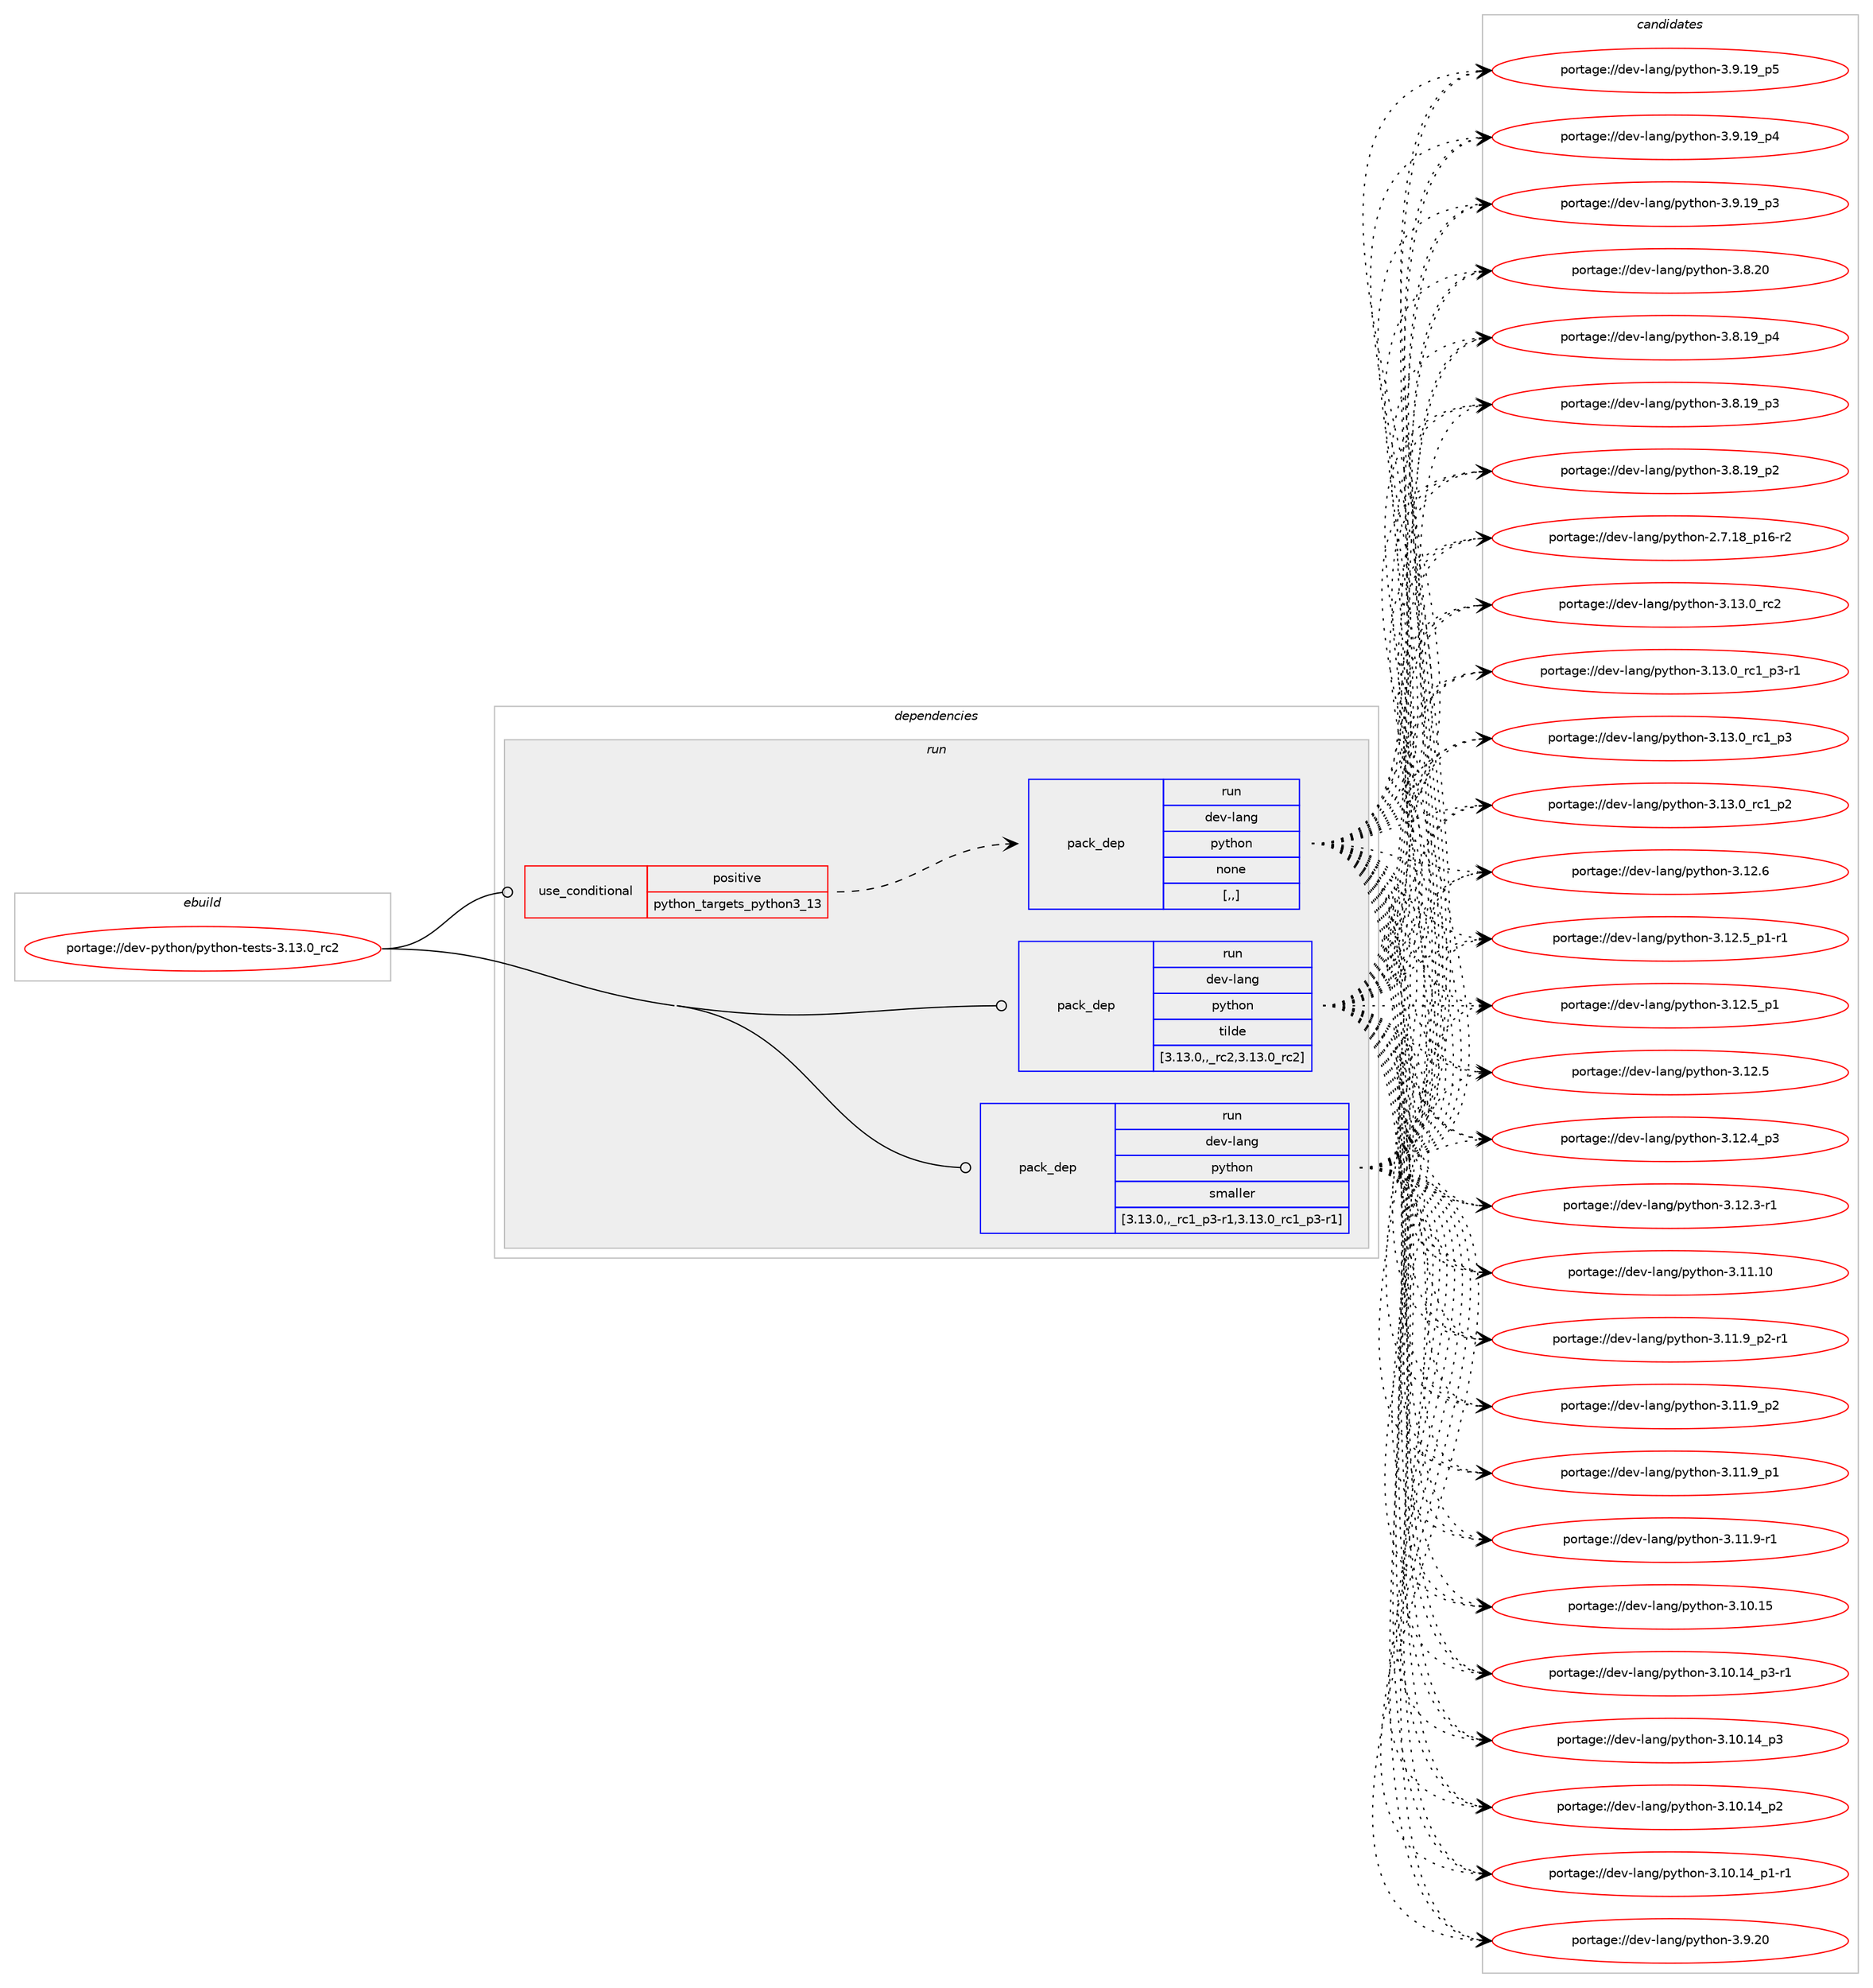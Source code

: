digraph prolog {

# *************
# Graph options
# *************

newrank=true;
concentrate=true;
compound=true;
graph [rankdir=LR,fontname=Helvetica,fontsize=10,ranksep=1.5];#, ranksep=2.5, nodesep=0.2];
edge  [arrowhead=vee];
node  [fontname=Helvetica,fontsize=10];

# **********
# The ebuild
# **********

subgraph cluster_leftcol {
color=gray;
label=<<i>ebuild</i>>;
id [label="portage://dev-python/python-tests-3.13.0_rc2", color=red, width=4, href="../dev-python/python-tests-3.13.0_rc2.svg"];
}

# ****************
# The dependencies
# ****************

subgraph cluster_midcol {
color=gray;
label=<<i>dependencies</i>>;
subgraph cluster_compile {
fillcolor="#eeeeee";
style=filled;
label=<<i>compile</i>>;
}
subgraph cluster_compileandrun {
fillcolor="#eeeeee";
style=filled;
label=<<i>compile and run</i>>;
}
subgraph cluster_run {
fillcolor="#eeeeee";
style=filled;
label=<<i>run</i>>;
subgraph cond169038 {
dependency655677 [label=<<TABLE BORDER="0" CELLBORDER="1" CELLSPACING="0" CELLPADDING="4"><TR><TD ROWSPAN="3" CELLPADDING="10">use_conditional</TD></TR><TR><TD>positive</TD></TR><TR><TD>python_targets_python3_13</TD></TR></TABLE>>, shape=none, color=red];
subgraph pack481780 {
dependency655678 [label=<<TABLE BORDER="0" CELLBORDER="1" CELLSPACING="0" CELLPADDING="4" WIDTH="220"><TR><TD ROWSPAN="6" CELLPADDING="30">pack_dep</TD></TR><TR><TD WIDTH="110">run</TD></TR><TR><TD>dev-lang</TD></TR><TR><TD>python</TD></TR><TR><TD>none</TD></TR><TR><TD>[,,]</TD></TR></TABLE>>, shape=none, color=blue];
}
dependency655677:e -> dependency655678:w [weight=20,style="dashed",arrowhead="vee"];
}
id:e -> dependency655677:w [weight=20,style="solid",arrowhead="odot"];
subgraph pack481781 {
dependency655679 [label=<<TABLE BORDER="0" CELLBORDER="1" CELLSPACING="0" CELLPADDING="4" WIDTH="220"><TR><TD ROWSPAN="6" CELLPADDING="30">pack_dep</TD></TR><TR><TD WIDTH="110">run</TD></TR><TR><TD>dev-lang</TD></TR><TR><TD>python</TD></TR><TR><TD>tilde</TD></TR><TR><TD>[3.13.0,,_rc2,3.13.0_rc2]</TD></TR></TABLE>>, shape=none, color=blue];
}
id:e -> dependency655679:w [weight=20,style="solid",arrowhead="odot"];
subgraph pack481782 {
dependency655680 [label=<<TABLE BORDER="0" CELLBORDER="1" CELLSPACING="0" CELLPADDING="4" WIDTH="220"><TR><TD ROWSPAN="6" CELLPADDING="30">pack_dep</TD></TR><TR><TD WIDTH="110">run</TD></TR><TR><TD>dev-lang</TD></TR><TR><TD>python</TD></TR><TR><TD>smaller</TD></TR><TR><TD>[3.13.0,,_rc1_p3-r1,3.13.0_rc1_p3-r1]</TD></TR></TABLE>>, shape=none, color=blue];
}
id:e -> dependency655680:w [weight=20,style="solid",arrowhead="odot"];
}
}

# **************
# The candidates
# **************

subgraph cluster_choices {
rank=same;
color=gray;
label=<<i>candidates</i>>;

subgraph choice481780 {
color=black;
nodesep=1;
choice10010111845108971101034711212111610411111045514649514648951149950 [label="portage://dev-lang/python-3.13.0_rc2", color=red, width=4,href="../dev-lang/python-3.13.0_rc2.svg"];
choice1001011184510897110103471121211161041111104551464951464895114994995112514511449 [label="portage://dev-lang/python-3.13.0_rc1_p3-r1", color=red, width=4,href="../dev-lang/python-3.13.0_rc1_p3-r1.svg"];
choice100101118451089711010347112121116104111110455146495146489511499499511251 [label="portage://dev-lang/python-3.13.0_rc1_p3", color=red, width=4,href="../dev-lang/python-3.13.0_rc1_p3.svg"];
choice100101118451089711010347112121116104111110455146495146489511499499511250 [label="portage://dev-lang/python-3.13.0_rc1_p2", color=red, width=4,href="../dev-lang/python-3.13.0_rc1_p2.svg"];
choice10010111845108971101034711212111610411111045514649504654 [label="portage://dev-lang/python-3.12.6", color=red, width=4,href="../dev-lang/python-3.12.6.svg"];
choice1001011184510897110103471121211161041111104551464950465395112494511449 [label="portage://dev-lang/python-3.12.5_p1-r1", color=red, width=4,href="../dev-lang/python-3.12.5_p1-r1.svg"];
choice100101118451089711010347112121116104111110455146495046539511249 [label="portage://dev-lang/python-3.12.5_p1", color=red, width=4,href="../dev-lang/python-3.12.5_p1.svg"];
choice10010111845108971101034711212111610411111045514649504653 [label="portage://dev-lang/python-3.12.5", color=red, width=4,href="../dev-lang/python-3.12.5.svg"];
choice100101118451089711010347112121116104111110455146495046529511251 [label="portage://dev-lang/python-3.12.4_p3", color=red, width=4,href="../dev-lang/python-3.12.4_p3.svg"];
choice100101118451089711010347112121116104111110455146495046514511449 [label="portage://dev-lang/python-3.12.3-r1", color=red, width=4,href="../dev-lang/python-3.12.3-r1.svg"];
choice1001011184510897110103471121211161041111104551464949464948 [label="portage://dev-lang/python-3.11.10", color=red, width=4,href="../dev-lang/python-3.11.10.svg"];
choice1001011184510897110103471121211161041111104551464949465795112504511449 [label="portage://dev-lang/python-3.11.9_p2-r1", color=red, width=4,href="../dev-lang/python-3.11.9_p2-r1.svg"];
choice100101118451089711010347112121116104111110455146494946579511250 [label="portage://dev-lang/python-3.11.9_p2", color=red, width=4,href="../dev-lang/python-3.11.9_p2.svg"];
choice100101118451089711010347112121116104111110455146494946579511249 [label="portage://dev-lang/python-3.11.9_p1", color=red, width=4,href="../dev-lang/python-3.11.9_p1.svg"];
choice100101118451089711010347112121116104111110455146494946574511449 [label="portage://dev-lang/python-3.11.9-r1", color=red, width=4,href="../dev-lang/python-3.11.9-r1.svg"];
choice1001011184510897110103471121211161041111104551464948464953 [label="portage://dev-lang/python-3.10.15", color=red, width=4,href="../dev-lang/python-3.10.15.svg"];
choice100101118451089711010347112121116104111110455146494846495295112514511449 [label="portage://dev-lang/python-3.10.14_p3-r1", color=red, width=4,href="../dev-lang/python-3.10.14_p3-r1.svg"];
choice10010111845108971101034711212111610411111045514649484649529511251 [label="portage://dev-lang/python-3.10.14_p3", color=red, width=4,href="../dev-lang/python-3.10.14_p3.svg"];
choice10010111845108971101034711212111610411111045514649484649529511250 [label="portage://dev-lang/python-3.10.14_p2", color=red, width=4,href="../dev-lang/python-3.10.14_p2.svg"];
choice100101118451089711010347112121116104111110455146494846495295112494511449 [label="portage://dev-lang/python-3.10.14_p1-r1", color=red, width=4,href="../dev-lang/python-3.10.14_p1-r1.svg"];
choice10010111845108971101034711212111610411111045514657465048 [label="portage://dev-lang/python-3.9.20", color=red, width=4,href="../dev-lang/python-3.9.20.svg"];
choice100101118451089711010347112121116104111110455146574649579511253 [label="portage://dev-lang/python-3.9.19_p5", color=red, width=4,href="../dev-lang/python-3.9.19_p5.svg"];
choice100101118451089711010347112121116104111110455146574649579511252 [label="portage://dev-lang/python-3.9.19_p4", color=red, width=4,href="../dev-lang/python-3.9.19_p4.svg"];
choice100101118451089711010347112121116104111110455146574649579511251 [label="portage://dev-lang/python-3.9.19_p3", color=red, width=4,href="../dev-lang/python-3.9.19_p3.svg"];
choice10010111845108971101034711212111610411111045514656465048 [label="portage://dev-lang/python-3.8.20", color=red, width=4,href="../dev-lang/python-3.8.20.svg"];
choice100101118451089711010347112121116104111110455146564649579511252 [label="portage://dev-lang/python-3.8.19_p4", color=red, width=4,href="../dev-lang/python-3.8.19_p4.svg"];
choice100101118451089711010347112121116104111110455146564649579511251 [label="portage://dev-lang/python-3.8.19_p3", color=red, width=4,href="../dev-lang/python-3.8.19_p3.svg"];
choice100101118451089711010347112121116104111110455146564649579511250 [label="portage://dev-lang/python-3.8.19_p2", color=red, width=4,href="../dev-lang/python-3.8.19_p2.svg"];
choice100101118451089711010347112121116104111110455046554649569511249544511450 [label="portage://dev-lang/python-2.7.18_p16-r2", color=red, width=4,href="../dev-lang/python-2.7.18_p16-r2.svg"];
dependency655678:e -> choice10010111845108971101034711212111610411111045514649514648951149950:w [style=dotted,weight="100"];
dependency655678:e -> choice1001011184510897110103471121211161041111104551464951464895114994995112514511449:w [style=dotted,weight="100"];
dependency655678:e -> choice100101118451089711010347112121116104111110455146495146489511499499511251:w [style=dotted,weight="100"];
dependency655678:e -> choice100101118451089711010347112121116104111110455146495146489511499499511250:w [style=dotted,weight="100"];
dependency655678:e -> choice10010111845108971101034711212111610411111045514649504654:w [style=dotted,weight="100"];
dependency655678:e -> choice1001011184510897110103471121211161041111104551464950465395112494511449:w [style=dotted,weight="100"];
dependency655678:e -> choice100101118451089711010347112121116104111110455146495046539511249:w [style=dotted,weight="100"];
dependency655678:e -> choice10010111845108971101034711212111610411111045514649504653:w [style=dotted,weight="100"];
dependency655678:e -> choice100101118451089711010347112121116104111110455146495046529511251:w [style=dotted,weight="100"];
dependency655678:e -> choice100101118451089711010347112121116104111110455146495046514511449:w [style=dotted,weight="100"];
dependency655678:e -> choice1001011184510897110103471121211161041111104551464949464948:w [style=dotted,weight="100"];
dependency655678:e -> choice1001011184510897110103471121211161041111104551464949465795112504511449:w [style=dotted,weight="100"];
dependency655678:e -> choice100101118451089711010347112121116104111110455146494946579511250:w [style=dotted,weight="100"];
dependency655678:e -> choice100101118451089711010347112121116104111110455146494946579511249:w [style=dotted,weight="100"];
dependency655678:e -> choice100101118451089711010347112121116104111110455146494946574511449:w [style=dotted,weight="100"];
dependency655678:e -> choice1001011184510897110103471121211161041111104551464948464953:w [style=dotted,weight="100"];
dependency655678:e -> choice100101118451089711010347112121116104111110455146494846495295112514511449:w [style=dotted,weight="100"];
dependency655678:e -> choice10010111845108971101034711212111610411111045514649484649529511251:w [style=dotted,weight="100"];
dependency655678:e -> choice10010111845108971101034711212111610411111045514649484649529511250:w [style=dotted,weight="100"];
dependency655678:e -> choice100101118451089711010347112121116104111110455146494846495295112494511449:w [style=dotted,weight="100"];
dependency655678:e -> choice10010111845108971101034711212111610411111045514657465048:w [style=dotted,weight="100"];
dependency655678:e -> choice100101118451089711010347112121116104111110455146574649579511253:w [style=dotted,weight="100"];
dependency655678:e -> choice100101118451089711010347112121116104111110455146574649579511252:w [style=dotted,weight="100"];
dependency655678:e -> choice100101118451089711010347112121116104111110455146574649579511251:w [style=dotted,weight="100"];
dependency655678:e -> choice10010111845108971101034711212111610411111045514656465048:w [style=dotted,weight="100"];
dependency655678:e -> choice100101118451089711010347112121116104111110455146564649579511252:w [style=dotted,weight="100"];
dependency655678:e -> choice100101118451089711010347112121116104111110455146564649579511251:w [style=dotted,weight="100"];
dependency655678:e -> choice100101118451089711010347112121116104111110455146564649579511250:w [style=dotted,weight="100"];
dependency655678:e -> choice100101118451089711010347112121116104111110455046554649569511249544511450:w [style=dotted,weight="100"];
}
subgraph choice481781 {
color=black;
nodesep=1;
choice10010111845108971101034711212111610411111045514649514648951149950 [label="portage://dev-lang/python-3.13.0_rc2", color=red, width=4,href="../dev-lang/python-3.13.0_rc2.svg"];
choice1001011184510897110103471121211161041111104551464951464895114994995112514511449 [label="portage://dev-lang/python-3.13.0_rc1_p3-r1", color=red, width=4,href="../dev-lang/python-3.13.0_rc1_p3-r1.svg"];
choice100101118451089711010347112121116104111110455146495146489511499499511251 [label="portage://dev-lang/python-3.13.0_rc1_p3", color=red, width=4,href="../dev-lang/python-3.13.0_rc1_p3.svg"];
choice100101118451089711010347112121116104111110455146495146489511499499511250 [label="portage://dev-lang/python-3.13.0_rc1_p2", color=red, width=4,href="../dev-lang/python-3.13.0_rc1_p2.svg"];
choice10010111845108971101034711212111610411111045514649504654 [label="portage://dev-lang/python-3.12.6", color=red, width=4,href="../dev-lang/python-3.12.6.svg"];
choice1001011184510897110103471121211161041111104551464950465395112494511449 [label="portage://dev-lang/python-3.12.5_p1-r1", color=red, width=4,href="../dev-lang/python-3.12.5_p1-r1.svg"];
choice100101118451089711010347112121116104111110455146495046539511249 [label="portage://dev-lang/python-3.12.5_p1", color=red, width=4,href="../dev-lang/python-3.12.5_p1.svg"];
choice10010111845108971101034711212111610411111045514649504653 [label="portage://dev-lang/python-3.12.5", color=red, width=4,href="../dev-lang/python-3.12.5.svg"];
choice100101118451089711010347112121116104111110455146495046529511251 [label="portage://dev-lang/python-3.12.4_p3", color=red, width=4,href="../dev-lang/python-3.12.4_p3.svg"];
choice100101118451089711010347112121116104111110455146495046514511449 [label="portage://dev-lang/python-3.12.3-r1", color=red, width=4,href="../dev-lang/python-3.12.3-r1.svg"];
choice1001011184510897110103471121211161041111104551464949464948 [label="portage://dev-lang/python-3.11.10", color=red, width=4,href="../dev-lang/python-3.11.10.svg"];
choice1001011184510897110103471121211161041111104551464949465795112504511449 [label="portage://dev-lang/python-3.11.9_p2-r1", color=red, width=4,href="../dev-lang/python-3.11.9_p2-r1.svg"];
choice100101118451089711010347112121116104111110455146494946579511250 [label="portage://dev-lang/python-3.11.9_p2", color=red, width=4,href="../dev-lang/python-3.11.9_p2.svg"];
choice100101118451089711010347112121116104111110455146494946579511249 [label="portage://dev-lang/python-3.11.9_p1", color=red, width=4,href="../dev-lang/python-3.11.9_p1.svg"];
choice100101118451089711010347112121116104111110455146494946574511449 [label="portage://dev-lang/python-3.11.9-r1", color=red, width=4,href="../dev-lang/python-3.11.9-r1.svg"];
choice1001011184510897110103471121211161041111104551464948464953 [label="portage://dev-lang/python-3.10.15", color=red, width=4,href="../dev-lang/python-3.10.15.svg"];
choice100101118451089711010347112121116104111110455146494846495295112514511449 [label="portage://dev-lang/python-3.10.14_p3-r1", color=red, width=4,href="../dev-lang/python-3.10.14_p3-r1.svg"];
choice10010111845108971101034711212111610411111045514649484649529511251 [label="portage://dev-lang/python-3.10.14_p3", color=red, width=4,href="../dev-lang/python-3.10.14_p3.svg"];
choice10010111845108971101034711212111610411111045514649484649529511250 [label="portage://dev-lang/python-3.10.14_p2", color=red, width=4,href="../dev-lang/python-3.10.14_p2.svg"];
choice100101118451089711010347112121116104111110455146494846495295112494511449 [label="portage://dev-lang/python-3.10.14_p1-r1", color=red, width=4,href="../dev-lang/python-3.10.14_p1-r1.svg"];
choice10010111845108971101034711212111610411111045514657465048 [label="portage://dev-lang/python-3.9.20", color=red, width=4,href="../dev-lang/python-3.9.20.svg"];
choice100101118451089711010347112121116104111110455146574649579511253 [label="portage://dev-lang/python-3.9.19_p5", color=red, width=4,href="../dev-lang/python-3.9.19_p5.svg"];
choice100101118451089711010347112121116104111110455146574649579511252 [label="portage://dev-lang/python-3.9.19_p4", color=red, width=4,href="../dev-lang/python-3.9.19_p4.svg"];
choice100101118451089711010347112121116104111110455146574649579511251 [label="portage://dev-lang/python-3.9.19_p3", color=red, width=4,href="../dev-lang/python-3.9.19_p3.svg"];
choice10010111845108971101034711212111610411111045514656465048 [label="portage://dev-lang/python-3.8.20", color=red, width=4,href="../dev-lang/python-3.8.20.svg"];
choice100101118451089711010347112121116104111110455146564649579511252 [label="portage://dev-lang/python-3.8.19_p4", color=red, width=4,href="../dev-lang/python-3.8.19_p4.svg"];
choice100101118451089711010347112121116104111110455146564649579511251 [label="portage://dev-lang/python-3.8.19_p3", color=red, width=4,href="../dev-lang/python-3.8.19_p3.svg"];
choice100101118451089711010347112121116104111110455146564649579511250 [label="portage://dev-lang/python-3.8.19_p2", color=red, width=4,href="../dev-lang/python-3.8.19_p2.svg"];
choice100101118451089711010347112121116104111110455046554649569511249544511450 [label="portage://dev-lang/python-2.7.18_p16-r2", color=red, width=4,href="../dev-lang/python-2.7.18_p16-r2.svg"];
dependency655679:e -> choice10010111845108971101034711212111610411111045514649514648951149950:w [style=dotted,weight="100"];
dependency655679:e -> choice1001011184510897110103471121211161041111104551464951464895114994995112514511449:w [style=dotted,weight="100"];
dependency655679:e -> choice100101118451089711010347112121116104111110455146495146489511499499511251:w [style=dotted,weight="100"];
dependency655679:e -> choice100101118451089711010347112121116104111110455146495146489511499499511250:w [style=dotted,weight="100"];
dependency655679:e -> choice10010111845108971101034711212111610411111045514649504654:w [style=dotted,weight="100"];
dependency655679:e -> choice1001011184510897110103471121211161041111104551464950465395112494511449:w [style=dotted,weight="100"];
dependency655679:e -> choice100101118451089711010347112121116104111110455146495046539511249:w [style=dotted,weight="100"];
dependency655679:e -> choice10010111845108971101034711212111610411111045514649504653:w [style=dotted,weight="100"];
dependency655679:e -> choice100101118451089711010347112121116104111110455146495046529511251:w [style=dotted,weight="100"];
dependency655679:e -> choice100101118451089711010347112121116104111110455146495046514511449:w [style=dotted,weight="100"];
dependency655679:e -> choice1001011184510897110103471121211161041111104551464949464948:w [style=dotted,weight="100"];
dependency655679:e -> choice1001011184510897110103471121211161041111104551464949465795112504511449:w [style=dotted,weight="100"];
dependency655679:e -> choice100101118451089711010347112121116104111110455146494946579511250:w [style=dotted,weight="100"];
dependency655679:e -> choice100101118451089711010347112121116104111110455146494946579511249:w [style=dotted,weight="100"];
dependency655679:e -> choice100101118451089711010347112121116104111110455146494946574511449:w [style=dotted,weight="100"];
dependency655679:e -> choice1001011184510897110103471121211161041111104551464948464953:w [style=dotted,weight="100"];
dependency655679:e -> choice100101118451089711010347112121116104111110455146494846495295112514511449:w [style=dotted,weight="100"];
dependency655679:e -> choice10010111845108971101034711212111610411111045514649484649529511251:w [style=dotted,weight="100"];
dependency655679:e -> choice10010111845108971101034711212111610411111045514649484649529511250:w [style=dotted,weight="100"];
dependency655679:e -> choice100101118451089711010347112121116104111110455146494846495295112494511449:w [style=dotted,weight="100"];
dependency655679:e -> choice10010111845108971101034711212111610411111045514657465048:w [style=dotted,weight="100"];
dependency655679:e -> choice100101118451089711010347112121116104111110455146574649579511253:w [style=dotted,weight="100"];
dependency655679:e -> choice100101118451089711010347112121116104111110455146574649579511252:w [style=dotted,weight="100"];
dependency655679:e -> choice100101118451089711010347112121116104111110455146574649579511251:w [style=dotted,weight="100"];
dependency655679:e -> choice10010111845108971101034711212111610411111045514656465048:w [style=dotted,weight="100"];
dependency655679:e -> choice100101118451089711010347112121116104111110455146564649579511252:w [style=dotted,weight="100"];
dependency655679:e -> choice100101118451089711010347112121116104111110455146564649579511251:w [style=dotted,weight="100"];
dependency655679:e -> choice100101118451089711010347112121116104111110455146564649579511250:w [style=dotted,weight="100"];
dependency655679:e -> choice100101118451089711010347112121116104111110455046554649569511249544511450:w [style=dotted,weight="100"];
}
subgraph choice481782 {
color=black;
nodesep=1;
choice10010111845108971101034711212111610411111045514649514648951149950 [label="portage://dev-lang/python-3.13.0_rc2", color=red, width=4,href="../dev-lang/python-3.13.0_rc2.svg"];
choice1001011184510897110103471121211161041111104551464951464895114994995112514511449 [label="portage://dev-lang/python-3.13.0_rc1_p3-r1", color=red, width=4,href="../dev-lang/python-3.13.0_rc1_p3-r1.svg"];
choice100101118451089711010347112121116104111110455146495146489511499499511251 [label="portage://dev-lang/python-3.13.0_rc1_p3", color=red, width=4,href="../dev-lang/python-3.13.0_rc1_p3.svg"];
choice100101118451089711010347112121116104111110455146495146489511499499511250 [label="portage://dev-lang/python-3.13.0_rc1_p2", color=red, width=4,href="../dev-lang/python-3.13.0_rc1_p2.svg"];
choice10010111845108971101034711212111610411111045514649504654 [label="portage://dev-lang/python-3.12.6", color=red, width=4,href="../dev-lang/python-3.12.6.svg"];
choice1001011184510897110103471121211161041111104551464950465395112494511449 [label="portage://dev-lang/python-3.12.5_p1-r1", color=red, width=4,href="../dev-lang/python-3.12.5_p1-r1.svg"];
choice100101118451089711010347112121116104111110455146495046539511249 [label="portage://dev-lang/python-3.12.5_p1", color=red, width=4,href="../dev-lang/python-3.12.5_p1.svg"];
choice10010111845108971101034711212111610411111045514649504653 [label="portage://dev-lang/python-3.12.5", color=red, width=4,href="../dev-lang/python-3.12.5.svg"];
choice100101118451089711010347112121116104111110455146495046529511251 [label="portage://dev-lang/python-3.12.4_p3", color=red, width=4,href="../dev-lang/python-3.12.4_p3.svg"];
choice100101118451089711010347112121116104111110455146495046514511449 [label="portage://dev-lang/python-3.12.3-r1", color=red, width=4,href="../dev-lang/python-3.12.3-r1.svg"];
choice1001011184510897110103471121211161041111104551464949464948 [label="portage://dev-lang/python-3.11.10", color=red, width=4,href="../dev-lang/python-3.11.10.svg"];
choice1001011184510897110103471121211161041111104551464949465795112504511449 [label="portage://dev-lang/python-3.11.9_p2-r1", color=red, width=4,href="../dev-lang/python-3.11.9_p2-r1.svg"];
choice100101118451089711010347112121116104111110455146494946579511250 [label="portage://dev-lang/python-3.11.9_p2", color=red, width=4,href="../dev-lang/python-3.11.9_p2.svg"];
choice100101118451089711010347112121116104111110455146494946579511249 [label="portage://dev-lang/python-3.11.9_p1", color=red, width=4,href="../dev-lang/python-3.11.9_p1.svg"];
choice100101118451089711010347112121116104111110455146494946574511449 [label="portage://dev-lang/python-3.11.9-r1", color=red, width=4,href="../dev-lang/python-3.11.9-r1.svg"];
choice1001011184510897110103471121211161041111104551464948464953 [label="portage://dev-lang/python-3.10.15", color=red, width=4,href="../dev-lang/python-3.10.15.svg"];
choice100101118451089711010347112121116104111110455146494846495295112514511449 [label="portage://dev-lang/python-3.10.14_p3-r1", color=red, width=4,href="../dev-lang/python-3.10.14_p3-r1.svg"];
choice10010111845108971101034711212111610411111045514649484649529511251 [label="portage://dev-lang/python-3.10.14_p3", color=red, width=4,href="../dev-lang/python-3.10.14_p3.svg"];
choice10010111845108971101034711212111610411111045514649484649529511250 [label="portage://dev-lang/python-3.10.14_p2", color=red, width=4,href="../dev-lang/python-3.10.14_p2.svg"];
choice100101118451089711010347112121116104111110455146494846495295112494511449 [label="portage://dev-lang/python-3.10.14_p1-r1", color=red, width=4,href="../dev-lang/python-3.10.14_p1-r1.svg"];
choice10010111845108971101034711212111610411111045514657465048 [label="portage://dev-lang/python-3.9.20", color=red, width=4,href="../dev-lang/python-3.9.20.svg"];
choice100101118451089711010347112121116104111110455146574649579511253 [label="portage://dev-lang/python-3.9.19_p5", color=red, width=4,href="../dev-lang/python-3.9.19_p5.svg"];
choice100101118451089711010347112121116104111110455146574649579511252 [label="portage://dev-lang/python-3.9.19_p4", color=red, width=4,href="../dev-lang/python-3.9.19_p4.svg"];
choice100101118451089711010347112121116104111110455146574649579511251 [label="portage://dev-lang/python-3.9.19_p3", color=red, width=4,href="../dev-lang/python-3.9.19_p3.svg"];
choice10010111845108971101034711212111610411111045514656465048 [label="portage://dev-lang/python-3.8.20", color=red, width=4,href="../dev-lang/python-3.8.20.svg"];
choice100101118451089711010347112121116104111110455146564649579511252 [label="portage://dev-lang/python-3.8.19_p4", color=red, width=4,href="../dev-lang/python-3.8.19_p4.svg"];
choice100101118451089711010347112121116104111110455146564649579511251 [label="portage://dev-lang/python-3.8.19_p3", color=red, width=4,href="../dev-lang/python-3.8.19_p3.svg"];
choice100101118451089711010347112121116104111110455146564649579511250 [label="portage://dev-lang/python-3.8.19_p2", color=red, width=4,href="../dev-lang/python-3.8.19_p2.svg"];
choice100101118451089711010347112121116104111110455046554649569511249544511450 [label="portage://dev-lang/python-2.7.18_p16-r2", color=red, width=4,href="../dev-lang/python-2.7.18_p16-r2.svg"];
dependency655680:e -> choice10010111845108971101034711212111610411111045514649514648951149950:w [style=dotted,weight="100"];
dependency655680:e -> choice1001011184510897110103471121211161041111104551464951464895114994995112514511449:w [style=dotted,weight="100"];
dependency655680:e -> choice100101118451089711010347112121116104111110455146495146489511499499511251:w [style=dotted,weight="100"];
dependency655680:e -> choice100101118451089711010347112121116104111110455146495146489511499499511250:w [style=dotted,weight="100"];
dependency655680:e -> choice10010111845108971101034711212111610411111045514649504654:w [style=dotted,weight="100"];
dependency655680:e -> choice1001011184510897110103471121211161041111104551464950465395112494511449:w [style=dotted,weight="100"];
dependency655680:e -> choice100101118451089711010347112121116104111110455146495046539511249:w [style=dotted,weight="100"];
dependency655680:e -> choice10010111845108971101034711212111610411111045514649504653:w [style=dotted,weight="100"];
dependency655680:e -> choice100101118451089711010347112121116104111110455146495046529511251:w [style=dotted,weight="100"];
dependency655680:e -> choice100101118451089711010347112121116104111110455146495046514511449:w [style=dotted,weight="100"];
dependency655680:e -> choice1001011184510897110103471121211161041111104551464949464948:w [style=dotted,weight="100"];
dependency655680:e -> choice1001011184510897110103471121211161041111104551464949465795112504511449:w [style=dotted,weight="100"];
dependency655680:e -> choice100101118451089711010347112121116104111110455146494946579511250:w [style=dotted,weight="100"];
dependency655680:e -> choice100101118451089711010347112121116104111110455146494946579511249:w [style=dotted,weight="100"];
dependency655680:e -> choice100101118451089711010347112121116104111110455146494946574511449:w [style=dotted,weight="100"];
dependency655680:e -> choice1001011184510897110103471121211161041111104551464948464953:w [style=dotted,weight="100"];
dependency655680:e -> choice100101118451089711010347112121116104111110455146494846495295112514511449:w [style=dotted,weight="100"];
dependency655680:e -> choice10010111845108971101034711212111610411111045514649484649529511251:w [style=dotted,weight="100"];
dependency655680:e -> choice10010111845108971101034711212111610411111045514649484649529511250:w [style=dotted,weight="100"];
dependency655680:e -> choice100101118451089711010347112121116104111110455146494846495295112494511449:w [style=dotted,weight="100"];
dependency655680:e -> choice10010111845108971101034711212111610411111045514657465048:w [style=dotted,weight="100"];
dependency655680:e -> choice100101118451089711010347112121116104111110455146574649579511253:w [style=dotted,weight="100"];
dependency655680:e -> choice100101118451089711010347112121116104111110455146574649579511252:w [style=dotted,weight="100"];
dependency655680:e -> choice100101118451089711010347112121116104111110455146574649579511251:w [style=dotted,weight="100"];
dependency655680:e -> choice10010111845108971101034711212111610411111045514656465048:w [style=dotted,weight="100"];
dependency655680:e -> choice100101118451089711010347112121116104111110455146564649579511252:w [style=dotted,weight="100"];
dependency655680:e -> choice100101118451089711010347112121116104111110455146564649579511251:w [style=dotted,weight="100"];
dependency655680:e -> choice100101118451089711010347112121116104111110455146564649579511250:w [style=dotted,weight="100"];
dependency655680:e -> choice100101118451089711010347112121116104111110455046554649569511249544511450:w [style=dotted,weight="100"];
}
}

}
